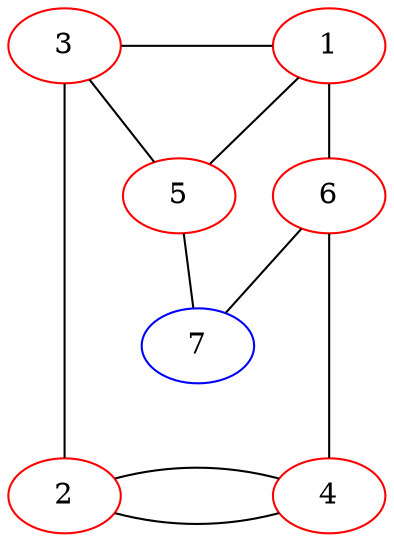 graph {
  3 -- 1;
  1 -- 6 [weight=4];
  1 -- 5;
  3 -- 2 [weight=3];
  2 -- 4;
  2 -- 4;
  5 -- 3;
  6 -- 4 [weight=4];
  6 -- 7;
  5 -- 7;

  {
    rank="same";
    3;
    1;

  }


  {
    rank="sink";
    2;
    4;

  }

  1 [color="red"];
  2 [color="red"];
  3 [color="red"];
  4 [color="red"];
  5 [color="red"];
  6 [color="red"];
  7 [color="blue"];

}

